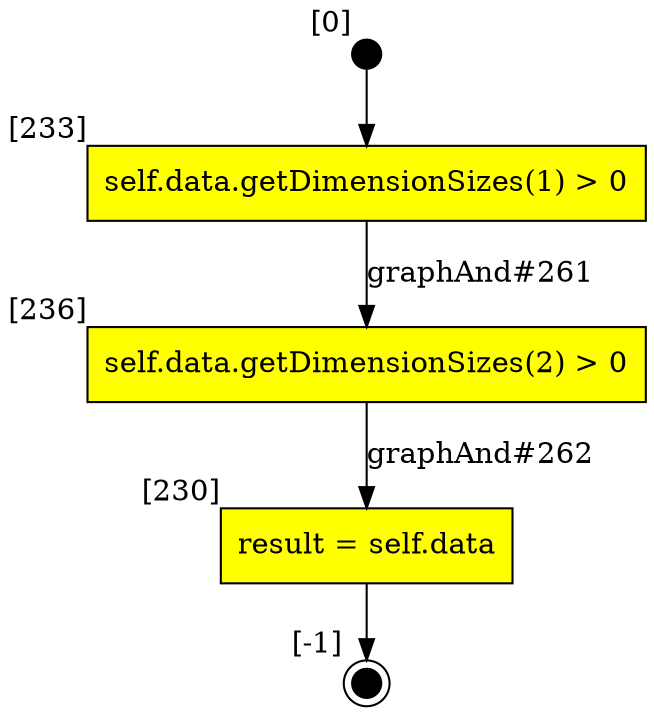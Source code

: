 digraph CLG {
  230 [shape="box", label="result = self.data", style=filled, fillcolor=yellow, xlabel="[230]"];
  231 [style=filled, fillcolor=black, shape="doublecircle", label="", fixedsize=true, width=.2, height=.2, xlabel="[-1]"];
  232 [style=filled, fillcolor=black, shape="circle", label="", fixedsize=true, width=.2, height=.2, xlabel="[0]"];
  233 [shape="box", label="self.data.getDimensionSizes(1) > 0", style=filled, fillcolor=yellow, xlabel="[233]"];
  236 [shape="box", label="self.data.getDimensionSizes(2) > 0", style=filled, fillcolor=yellow, xlabel="[236]"];
  230 -> 231;
  232 -> 233;
  233 -> 236[label="graphAnd#261"];
  236 -> 230[label="graphAnd#262"];
}
